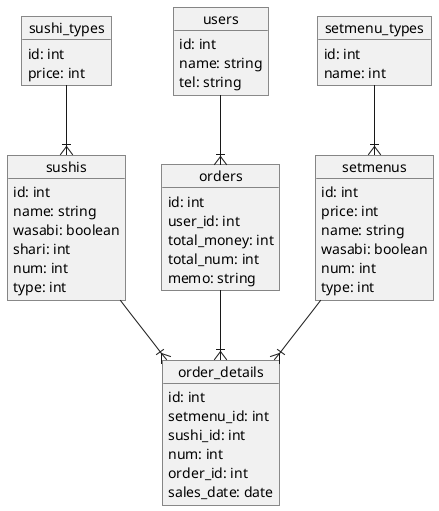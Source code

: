 @startuml
'skinparam nodesep 100 // 水平方向の矢印の長さを調整

object setmenus
object sushis
object users
object orders
object order_details
object setmenu_types
object sushi_types

users : id: int
users : name: string
users : tel: string

setmenus : id: int
setmenus : price: int
setmenus : name: string
setmenus : wasabi: boolean
setmenus : num: int
setmenus : type: int

sushis : id: int
sushis : name: string
sushis : wasabi: boolean
sushis : shari: int
sushis : num: int
sushis : type: int

order_details : id: int
order_details : setmenu_id: int
order_details : sushi_id: int
order_details : num: int
order_details : order_id: int
order_details : sales_date: date

orders : id: int
orders : user_id: int
orders : total_money: int
orders : total_num: int
orders : memo: string

sushi_types : id: int
sushi_types : price: int

setmenu_types : id: int
setmenu_types : name: int

users    --|{ orders
orders   --|{ order_details
setmenus --|{ order_details
sushis   --|{ order_details
setmenu_types --|{ setmenus
sushi_types --|{ sushis

'sushisテーブルにshariカラム追加
'order_detailsテーブルにsales_dateカラム追加
@enduml
